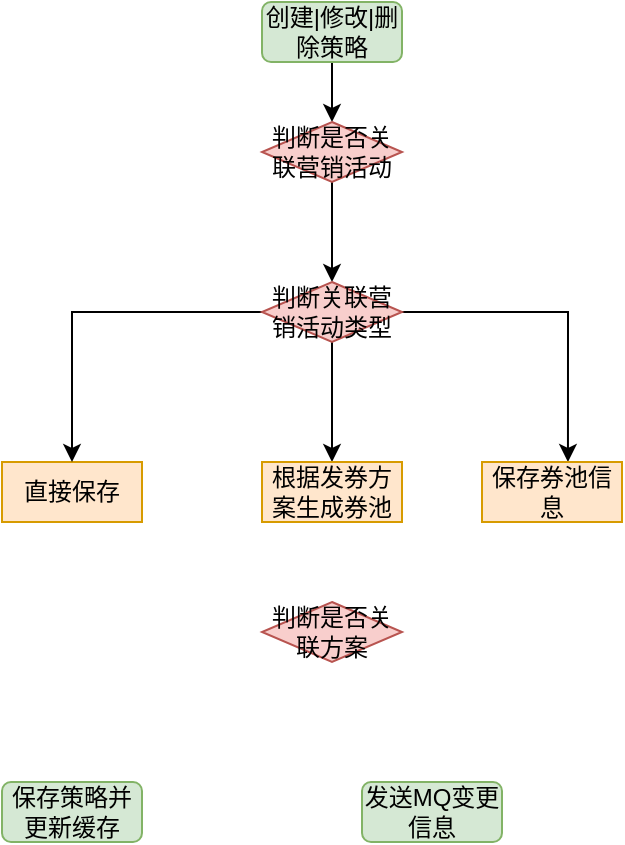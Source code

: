 <mxfile version="21.0.6" type="github">
  <diagram name="第 1 页" id="1uE1X1OVQxrPxcqAYgHU">
    <mxGraphModel dx="1434" dy="756" grid="1" gridSize="10" guides="1" tooltips="1" connect="1" arrows="1" fold="1" page="1" pageScale="1" pageWidth="827" pageHeight="1169" math="0" shadow="0">
      <root>
        <mxCell id="0" />
        <mxCell id="1" parent="0" />
        <mxCell id="aNPPGlG227DMeGU_mQRg-21" style="edgeStyle=orthogonalEdgeStyle;rounded=0;orthogonalLoop=1;jettySize=auto;html=1;exitX=0.5;exitY=1;exitDx=0;exitDy=0;entryX=0.5;entryY=0;entryDx=0;entryDy=0;" edge="1" parent="1" source="aNPPGlG227DMeGU_mQRg-7" target="aNPPGlG227DMeGU_mQRg-13">
          <mxGeometry relative="1" as="geometry" />
        </mxCell>
        <mxCell id="aNPPGlG227DMeGU_mQRg-7" value="创建|修改|删除策略" style="rounded=1;whiteSpace=wrap;html=1;fillColor=#d5e8d4;strokeColor=#82b366;" vertex="1" parent="1">
          <mxGeometry x="170" y="30" width="70" height="30" as="geometry" />
        </mxCell>
        <mxCell id="aNPPGlG227DMeGU_mQRg-8" value="直接保存" style="rounded=0;whiteSpace=wrap;html=1;fillColor=#ffe6cc;strokeColor=#d79b00;" vertex="1" parent="1">
          <mxGeometry x="40" y="260" width="70" height="30" as="geometry" />
        </mxCell>
        <mxCell id="aNPPGlG227DMeGU_mQRg-22" style="edgeStyle=orthogonalEdgeStyle;rounded=0;orthogonalLoop=1;jettySize=auto;html=1;exitX=0.5;exitY=1;exitDx=0;exitDy=0;" edge="1" parent="1" source="aNPPGlG227DMeGU_mQRg-13" target="aNPPGlG227DMeGU_mQRg-14">
          <mxGeometry relative="1" as="geometry" />
        </mxCell>
        <mxCell id="aNPPGlG227DMeGU_mQRg-13" value="判断是否关联营销活动" style="rhombus;whiteSpace=wrap;html=1;fillColor=#f8cecc;strokeColor=#b85450;" vertex="1" parent="1">
          <mxGeometry x="170" y="90" width="70" height="30" as="geometry" />
        </mxCell>
        <mxCell id="aNPPGlG227DMeGU_mQRg-23" style="edgeStyle=orthogonalEdgeStyle;rounded=0;orthogonalLoop=1;jettySize=auto;html=1;exitX=0.5;exitY=1;exitDx=0;exitDy=0;" edge="1" parent="1" source="aNPPGlG227DMeGU_mQRg-14" target="aNPPGlG227DMeGU_mQRg-17">
          <mxGeometry relative="1" as="geometry" />
        </mxCell>
        <mxCell id="aNPPGlG227DMeGU_mQRg-24" style="edgeStyle=orthogonalEdgeStyle;rounded=0;orthogonalLoop=1;jettySize=auto;html=1;exitX=0;exitY=0.5;exitDx=0;exitDy=0;entryX=0.5;entryY=0;entryDx=0;entryDy=0;" edge="1" parent="1" source="aNPPGlG227DMeGU_mQRg-14" target="aNPPGlG227DMeGU_mQRg-8">
          <mxGeometry relative="1" as="geometry" />
        </mxCell>
        <mxCell id="aNPPGlG227DMeGU_mQRg-25" style="edgeStyle=orthogonalEdgeStyle;rounded=0;orthogonalLoop=1;jettySize=auto;html=1;exitX=1;exitY=0.5;exitDx=0;exitDy=0;entryX=0.614;entryY=0;entryDx=0;entryDy=0;entryPerimeter=0;" edge="1" parent="1" source="aNPPGlG227DMeGU_mQRg-14" target="aNPPGlG227DMeGU_mQRg-18">
          <mxGeometry relative="1" as="geometry" />
        </mxCell>
        <mxCell id="aNPPGlG227DMeGU_mQRg-14" value="判断关联营销活动类型" style="rhombus;whiteSpace=wrap;html=1;fillColor=#f8cecc;strokeColor=#b85450;" vertex="1" parent="1">
          <mxGeometry x="170" y="170" width="70" height="30" as="geometry" />
        </mxCell>
        <mxCell id="aNPPGlG227DMeGU_mQRg-15" value="判断是否关联方案" style="rhombus;whiteSpace=wrap;html=1;fillColor=#f8cecc;strokeColor=#b85450;" vertex="1" parent="1">
          <mxGeometry x="170" y="330" width="70" height="30" as="geometry" />
        </mxCell>
        <mxCell id="aNPPGlG227DMeGU_mQRg-17" value="根据发券方案生成券池" style="rounded=0;whiteSpace=wrap;html=1;fillColor=#ffe6cc;strokeColor=#d79b00;" vertex="1" parent="1">
          <mxGeometry x="170" y="260" width="70" height="30" as="geometry" />
        </mxCell>
        <mxCell id="aNPPGlG227DMeGU_mQRg-18" value="保存券池信息" style="rounded=0;whiteSpace=wrap;html=1;fillColor=#ffe6cc;strokeColor=#d79b00;" vertex="1" parent="1">
          <mxGeometry x="280" y="260" width="70" height="30" as="geometry" />
        </mxCell>
        <mxCell id="aNPPGlG227DMeGU_mQRg-19" value="保存策略并更新缓存" style="rounded=1;whiteSpace=wrap;html=1;fillColor=#d5e8d4;strokeColor=#82b366;" vertex="1" parent="1">
          <mxGeometry x="40" y="420" width="70" height="30" as="geometry" />
        </mxCell>
        <mxCell id="aNPPGlG227DMeGU_mQRg-20" value="发送MQ变更信息" style="rounded=1;whiteSpace=wrap;html=1;fillColor=#d5e8d4;strokeColor=#82b366;" vertex="1" parent="1">
          <mxGeometry x="220" y="420" width="70" height="30" as="geometry" />
        </mxCell>
      </root>
    </mxGraphModel>
  </diagram>
</mxfile>
